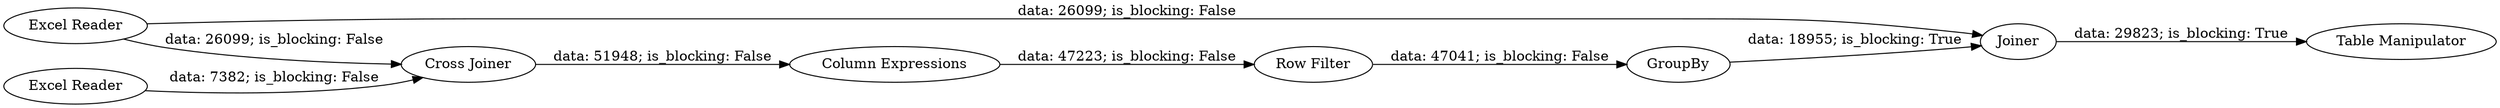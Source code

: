 digraph {
	"8024154405848204287_15" [label="Table Manipulator"]
	"8024154405848204287_2" [label="Excel Reader"]
	"8024154405848204287_14" [label=Joiner]
	"8024154405848204287_13" [label=GroupBy]
	"8024154405848204287_11" [label="Column Expressions"]
	"8024154405848204287_12" [label="Row Filter"]
	"8024154405848204287_10" [label="Cross Joiner"]
	"8024154405848204287_1" [label="Excel Reader"]
	"8024154405848204287_2" -> "8024154405848204287_14" [label="data: 26099; is_blocking: False"]
	"8024154405848204287_12" -> "8024154405848204287_13" [label="data: 47041; is_blocking: False"]
	"8024154405848204287_10" -> "8024154405848204287_11" [label="data: 51948; is_blocking: False"]
	"8024154405848204287_1" -> "8024154405848204287_10" [label="data: 7382; is_blocking: False"]
	"8024154405848204287_2" -> "8024154405848204287_10" [label="data: 26099; is_blocking: False"]
	"8024154405848204287_13" -> "8024154405848204287_14" [label="data: 18955; is_blocking: True"]
	"8024154405848204287_11" -> "8024154405848204287_12" [label="data: 47223; is_blocking: False"]
	"8024154405848204287_14" -> "8024154405848204287_15" [label="data: 29823; is_blocking: True"]
	rankdir=LR
}
